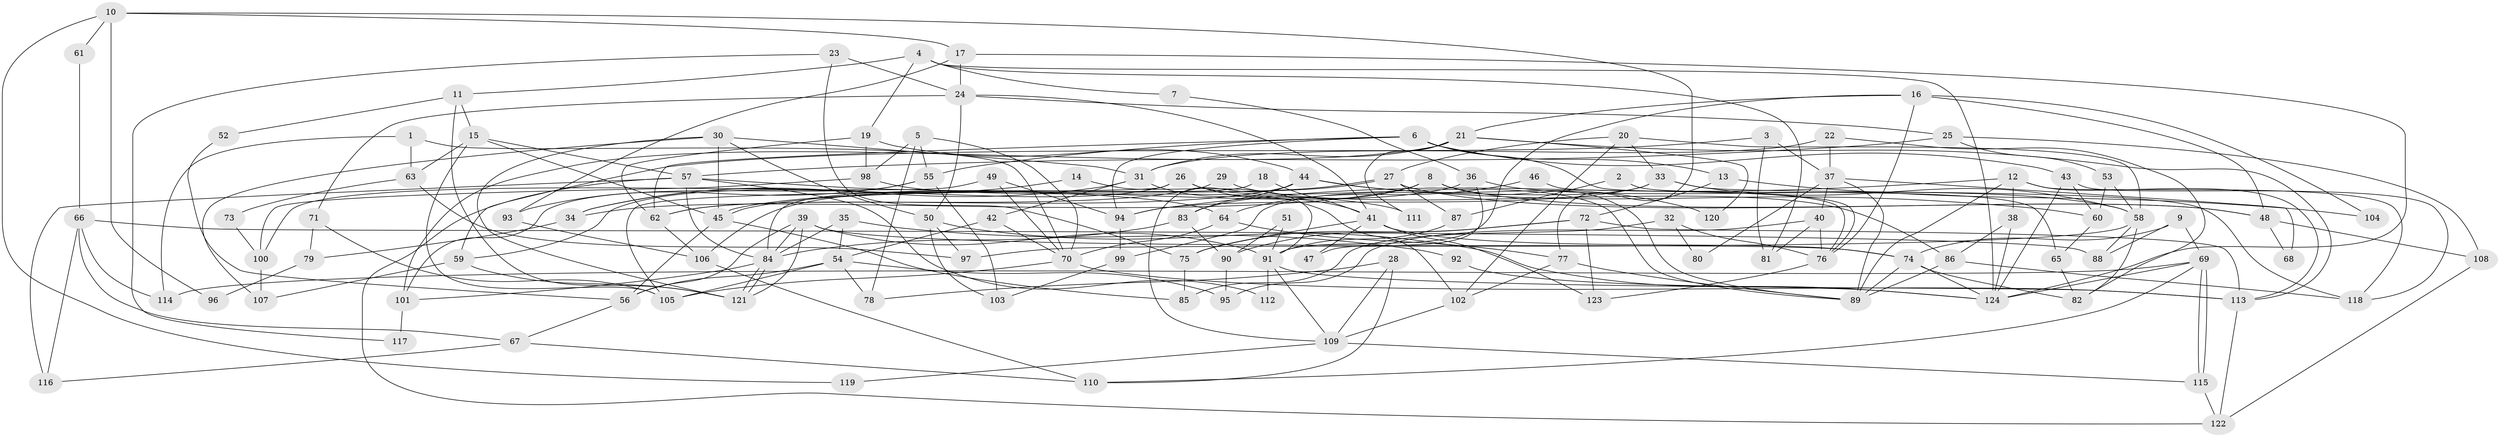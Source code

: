 // Generated by graph-tools (version 1.1) at 2025/48/03/09/25 04:48:59]
// undirected, 124 vertices, 248 edges
graph export_dot {
graph [start="1"]
  node [color=gray90,style=filled];
  1;
  2;
  3;
  4;
  5;
  6;
  7;
  8;
  9;
  10;
  11;
  12;
  13;
  14;
  15;
  16;
  17;
  18;
  19;
  20;
  21;
  22;
  23;
  24;
  25;
  26;
  27;
  28;
  29;
  30;
  31;
  32;
  33;
  34;
  35;
  36;
  37;
  38;
  39;
  40;
  41;
  42;
  43;
  44;
  45;
  46;
  47;
  48;
  49;
  50;
  51;
  52;
  53;
  54;
  55;
  56;
  57;
  58;
  59;
  60;
  61;
  62;
  63;
  64;
  65;
  66;
  67;
  68;
  69;
  70;
  71;
  72;
  73;
  74;
  75;
  76;
  77;
  78;
  79;
  80;
  81;
  82;
  83;
  84;
  85;
  86;
  87;
  88;
  89;
  90;
  91;
  92;
  93;
  94;
  95;
  96;
  97;
  98;
  99;
  100;
  101;
  102;
  103;
  104;
  105;
  106;
  107;
  108;
  109;
  110;
  111;
  112;
  113;
  114;
  115;
  116;
  117;
  118;
  119;
  120;
  121;
  122;
  123;
  124;
  1 -- 70;
  1 -- 63;
  1 -- 114;
  2 -- 65;
  2 -- 87;
  3 -- 59;
  3 -- 37;
  3 -- 81;
  4 -- 11;
  4 -- 124;
  4 -- 7;
  4 -- 19;
  4 -- 81;
  5 -- 70;
  5 -- 78;
  5 -- 55;
  5 -- 98;
  6 -- 94;
  6 -- 76;
  6 -- 13;
  6 -- 43;
  6 -- 55;
  6 -- 62;
  7 -- 36;
  8 -- 48;
  8 -- 83;
  8 -- 34;
  8 -- 89;
  9 -- 69;
  9 -- 74;
  9 -- 88;
  10 -- 17;
  10 -- 77;
  10 -- 61;
  10 -- 96;
  10 -- 119;
  11 -- 15;
  11 -- 121;
  11 -- 52;
  12 -- 94;
  12 -- 38;
  12 -- 89;
  12 -- 113;
  12 -- 118;
  13 -- 72;
  13 -- 104;
  14 -- 34;
  14 -- 91;
  15 -- 57;
  15 -- 45;
  15 -- 63;
  15 -- 105;
  16 -- 91;
  16 -- 21;
  16 -- 48;
  16 -- 76;
  16 -- 104;
  17 -- 24;
  17 -- 124;
  17 -- 93;
  18 -- 41;
  18 -- 84;
  19 -- 62;
  19 -- 44;
  19 -- 98;
  20 -- 58;
  20 -- 33;
  20 -- 27;
  20 -- 102;
  21 -- 113;
  21 -- 31;
  21 -- 101;
  21 -- 111;
  21 -- 120;
  22 -- 82;
  22 -- 37;
  22 -- 31;
  23 -- 75;
  23 -- 24;
  23 -- 117;
  24 -- 50;
  24 -- 41;
  24 -- 25;
  24 -- 71;
  25 -- 57;
  25 -- 53;
  25 -- 108;
  26 -- 89;
  26 -- 59;
  26 -- 41;
  26 -- 105;
  27 -- 45;
  27 -- 45;
  27 -- 48;
  27 -- 87;
  28 -- 109;
  28 -- 110;
  28 -- 78;
  29 -- 62;
  29 -- 86;
  30 -- 121;
  30 -- 31;
  30 -- 45;
  30 -- 50;
  30 -- 107;
  31 -- 102;
  31 -- 34;
  31 -- 42;
  32 -- 85;
  32 -- 76;
  32 -- 80;
  33 -- 58;
  33 -- 118;
  33 -- 94;
  33 -- 99;
  34 -- 79;
  35 -- 54;
  35 -- 84;
  35 -- 92;
  36 -- 106;
  36 -- 58;
  36 -- 47;
  37 -- 89;
  37 -- 40;
  37 -- 68;
  37 -- 80;
  38 -- 124;
  38 -- 86;
  39 -- 56;
  39 -- 84;
  39 -- 74;
  39 -- 91;
  39 -- 121;
  40 -- 95;
  40 -- 81;
  40 -- 76;
  41 -- 74;
  41 -- 47;
  41 -- 75;
  41 -- 123;
  42 -- 70;
  42 -- 54;
  43 -- 124;
  43 -- 60;
  43 -- 118;
  44 -- 109;
  44 -- 60;
  44 -- 62;
  44 -- 83;
  44 -- 120;
  45 -- 56;
  45 -- 85;
  46 -- 64;
  46 -- 76;
  48 -- 68;
  48 -- 108;
  49 -- 94;
  49 -- 70;
  49 -- 100;
  50 -- 124;
  50 -- 97;
  50 -- 103;
  51 -- 90;
  51 -- 91;
  52 -- 56;
  53 -- 60;
  53 -- 58;
  54 -- 105;
  54 -- 56;
  54 -- 78;
  54 -- 95;
  55 -- 93;
  55 -- 101;
  55 -- 103;
  56 -- 67;
  57 -- 84;
  57 -- 64;
  57 -- 112;
  57 -- 116;
  57 -- 122;
  58 -- 88;
  58 -- 82;
  58 -- 97;
  59 -- 121;
  59 -- 107;
  60 -- 65;
  61 -- 66;
  62 -- 106;
  63 -- 97;
  63 -- 73;
  64 -- 77;
  64 -- 70;
  65 -- 82;
  66 -- 114;
  66 -- 116;
  66 -- 67;
  66 -- 88;
  67 -- 110;
  67 -- 116;
  69 -- 115;
  69 -- 115;
  69 -- 110;
  69 -- 114;
  69 -- 124;
  70 -- 113;
  70 -- 105;
  71 -- 105;
  71 -- 79;
  72 -- 123;
  72 -- 113;
  72 -- 75;
  72 -- 90;
  73 -- 100;
  74 -- 89;
  74 -- 82;
  74 -- 124;
  75 -- 85;
  76 -- 123;
  77 -- 102;
  77 -- 89;
  79 -- 96;
  83 -- 84;
  83 -- 90;
  84 -- 101;
  84 -- 121;
  84 -- 121;
  86 -- 89;
  86 -- 118;
  87 -- 91;
  90 -- 95;
  91 -- 113;
  91 -- 109;
  91 -- 112;
  92 -- 124;
  93 -- 106;
  94 -- 99;
  98 -- 100;
  98 -- 111;
  99 -- 103;
  100 -- 107;
  101 -- 117;
  102 -- 109;
  106 -- 110;
  108 -- 122;
  109 -- 115;
  109 -- 119;
  113 -- 122;
  115 -- 122;
}
